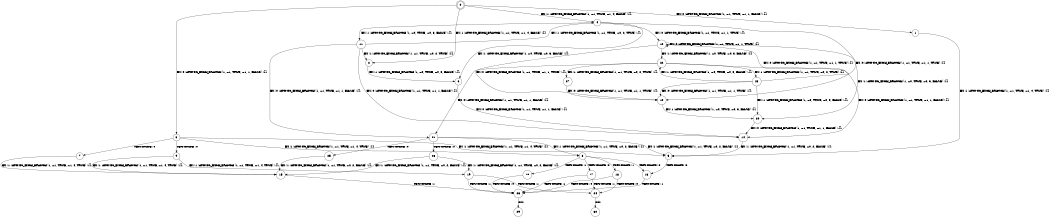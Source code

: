 digraph BCG {
size = "7, 10.5";
center = TRUE;
node [shape = circle];
0 [peripheries = 2];
0 -> 1 [label = "EX !0 !ATOMIC_EXCH_BRANCH (1, +1, TRUE, +1, 1, FALSE) !{}"];
0 -> 2 [label = "EX !1 !ATOMIC_EXCH_BRANCH (1, +1, TRUE, +1, 4, FALSE) !{}"];
0 -> 3 [label = "EX !0 !ATOMIC_EXCH_BRANCH (1, +1, TRUE, +1, 1, FALSE) !{}"];
0 -> 4 [label = "EX !1 !ATOMIC_EXCH_BRANCH (1, +1, TRUE, +1, 4, FALSE) !{}"];
1 -> 5 [label = "EX !1 !ATOMIC_EXCH_BRANCH (1, +1, TRUE, +1, 4, TRUE) !{}"];
2 -> 6 [label = "EX !1 !ATOMIC_EXCH_BRANCH (1, +0, TRUE, +0, 3, FALSE) !{}"];
3 -> 5 [label = "EX !1 !ATOMIC_EXCH_BRANCH (1, +1, TRUE, +1, 4, TRUE) !{}"];
3 -> 7 [label = "TERMINATE !0"];
3 -> 8 [label = "EX !1 !ATOMIC_EXCH_BRANCH (1, +1, TRUE, +1, 4, TRUE) !{}"];
3 -> 9 [label = "TERMINATE !0"];
4 -> 6 [label = "EX !1 !ATOMIC_EXCH_BRANCH (1, +0, TRUE, +0, 3, FALSE) !{}"];
4 -> 10 [label = "EX !0 !ATOMIC_EXCH_BRANCH (1, +1, TRUE, +1, 1, TRUE) !{}"];
4 -> 11 [label = "EX !1 !ATOMIC_EXCH_BRANCH (1, +0, TRUE, +0, 3, FALSE) !{}"];
4 -> 12 [label = "EX !0 !ATOMIC_EXCH_BRANCH (1, +1, TRUE, +1, 1, TRUE) !{}"];
5 -> 13 [label = "TERMINATE !0"];
6 -> 14 [label = "EX !0 !ATOMIC_EXCH_BRANCH (1, +1, TRUE, +1, 1, FALSE) !{}"];
7 -> 15 [label = "EX !1 !ATOMIC_EXCH_BRANCH (1, +1, TRUE, +1, 4, TRUE) !{}"];
8 -> 13 [label = "TERMINATE !0"];
8 -> 16 [label = "TERMINATE !1"];
8 -> 17 [label = "TERMINATE !0"];
8 -> 18 [label = "TERMINATE !1"];
9 -> 15 [label = "EX !1 !ATOMIC_EXCH_BRANCH (1, +1, TRUE, +1, 4, TRUE) !{}"];
9 -> 19 [label = "EX !1 !ATOMIC_EXCH_BRANCH (1, +1, TRUE, +1, 4, TRUE) !{}"];
10 -> 20 [label = "EX !1 !ATOMIC_EXCH_BRANCH (1, +0, TRUE, +0, 3, FALSE) !{}"];
11 -> 2 [label = "EX !1 !ATOMIC_EXCH_BRANCH (1, +1, TRUE, +0, 2, TRUE) !{}"];
11 -> 14 [label = "EX !0 !ATOMIC_EXCH_BRANCH (1, +1, TRUE, +1, 1, FALSE) !{}"];
11 -> 4 [label = "EX !1 !ATOMIC_EXCH_BRANCH (1, +1, TRUE, +0, 2, TRUE) !{}"];
11 -> 21 [label = "EX !0 !ATOMIC_EXCH_BRANCH (1, +1, TRUE, +1, 1, FALSE) !{}"];
12 -> 10 [label = "EX !0 !ATOMIC_EXCH_BRANCH (1, +1, TRUE, +1, 1, TRUE) !{}"];
12 -> 20 [label = "EX !1 !ATOMIC_EXCH_BRANCH (1, +0, TRUE, +0, 3, FALSE) !{}"];
12 -> 12 [label = "EX !0 !ATOMIC_EXCH_BRANCH (1, +1, TRUE, +1, 1, TRUE) !{}"];
12 -> 22 [label = "EX !1 !ATOMIC_EXCH_BRANCH (1, +0, TRUE, +0, 3, FALSE) !{}"];
13 -> 23 [label = "TERMINATE !1"];
14 -> 5 [label = "EX !1 !ATOMIC_EXCH_BRANCH (1, +1, TRUE, +0, 2, FALSE) !{}"];
15 -> 23 [label = "TERMINATE !1"];
16 -> 23 [label = "TERMINATE !0"];
17 -> 23 [label = "TERMINATE !1"];
17 -> 24 [label = "TERMINATE !1"];
18 -> 23 [label = "TERMINATE !0"];
18 -> 24 [label = "TERMINATE !0"];
19 -> 23 [label = "TERMINATE !1"];
19 -> 24 [label = "TERMINATE !1"];
20 -> 14 [label = "EX !0 !ATOMIC_EXCH_BRANCH (1, +1, TRUE, +1, 1, FALSE) !{}"];
21 -> 5 [label = "EX !1 !ATOMIC_EXCH_BRANCH (1, +1, TRUE, +0, 2, FALSE) !{}"];
21 -> 25 [label = "TERMINATE !0"];
21 -> 8 [label = "EX !1 !ATOMIC_EXCH_BRANCH (1, +1, TRUE, +0, 2, FALSE) !{}"];
21 -> 26 [label = "TERMINATE !0"];
22 -> 14 [label = "EX !0 !ATOMIC_EXCH_BRANCH (1, +1, TRUE, +1, 1, FALSE) !{}"];
22 -> 27 [label = "EX !1 !ATOMIC_EXCH_BRANCH (1, +1, TRUE, +0, 2, TRUE) !{}"];
22 -> 21 [label = "EX !0 !ATOMIC_EXCH_BRANCH (1, +1, TRUE, +1, 1, FALSE) !{}"];
22 -> 28 [label = "EX !1 !ATOMIC_EXCH_BRANCH (1, +1, TRUE, +0, 2, TRUE) !{}"];
23 -> 29 [label = "exit"];
24 -> 30 [label = "exit"];
25 -> 15 [label = "EX !1 !ATOMIC_EXCH_BRANCH (1, +1, TRUE, +0, 2, FALSE) !{}"];
26 -> 15 [label = "EX !1 !ATOMIC_EXCH_BRANCH (1, +1, TRUE, +0, 2, FALSE) !{}"];
26 -> 19 [label = "EX !1 !ATOMIC_EXCH_BRANCH (1, +1, TRUE, +0, 2, FALSE) !{}"];
27 -> 10 [label = "EX !0 !ATOMIC_EXCH_BRANCH (1, +1, TRUE, +1, 1, TRUE) !{}"];
28 -> 10 [label = "EX !0 !ATOMIC_EXCH_BRANCH (1, +1, TRUE, +1, 1, TRUE) !{}"];
28 -> 20 [label = "EX !1 !ATOMIC_EXCH_BRANCH (1, +0, TRUE, +0, 3, FALSE) !{}"];
28 -> 12 [label = "EX !0 !ATOMIC_EXCH_BRANCH (1, +1, TRUE, +1, 1, TRUE) !{}"];
28 -> 22 [label = "EX !1 !ATOMIC_EXCH_BRANCH (1, +0, TRUE, +0, 3, FALSE) !{}"];
}
